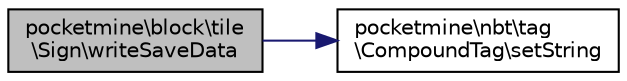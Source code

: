 digraph "pocketmine\block\tile\Sign\writeSaveData"
{
 // INTERACTIVE_SVG=YES
 // LATEX_PDF_SIZE
  edge [fontname="Helvetica",fontsize="10",labelfontname="Helvetica",labelfontsize="10"];
  node [fontname="Helvetica",fontsize="10",shape=record];
  rankdir="LR";
  Node1 [label="pocketmine\\block\\tile\l\\Sign\\writeSaveData",height=0.2,width=0.4,color="black", fillcolor="grey75", style="filled", fontcolor="black",tooltip=" "];
  Node1 -> Node2 [color="midnightblue",fontsize="10",style="solid",fontname="Helvetica"];
  Node2 [label="pocketmine\\nbt\\tag\l\\CompoundTag\\setString",height=0.2,width=0.4,color="black", fillcolor="white", style="filled",URL="$de/d67/classpocketmine_1_1nbt_1_1tag_1_1_compound_tag.html#a01e8e98864b43888cd2f0d4fa66a8ef8",tooltip=" "];
}
